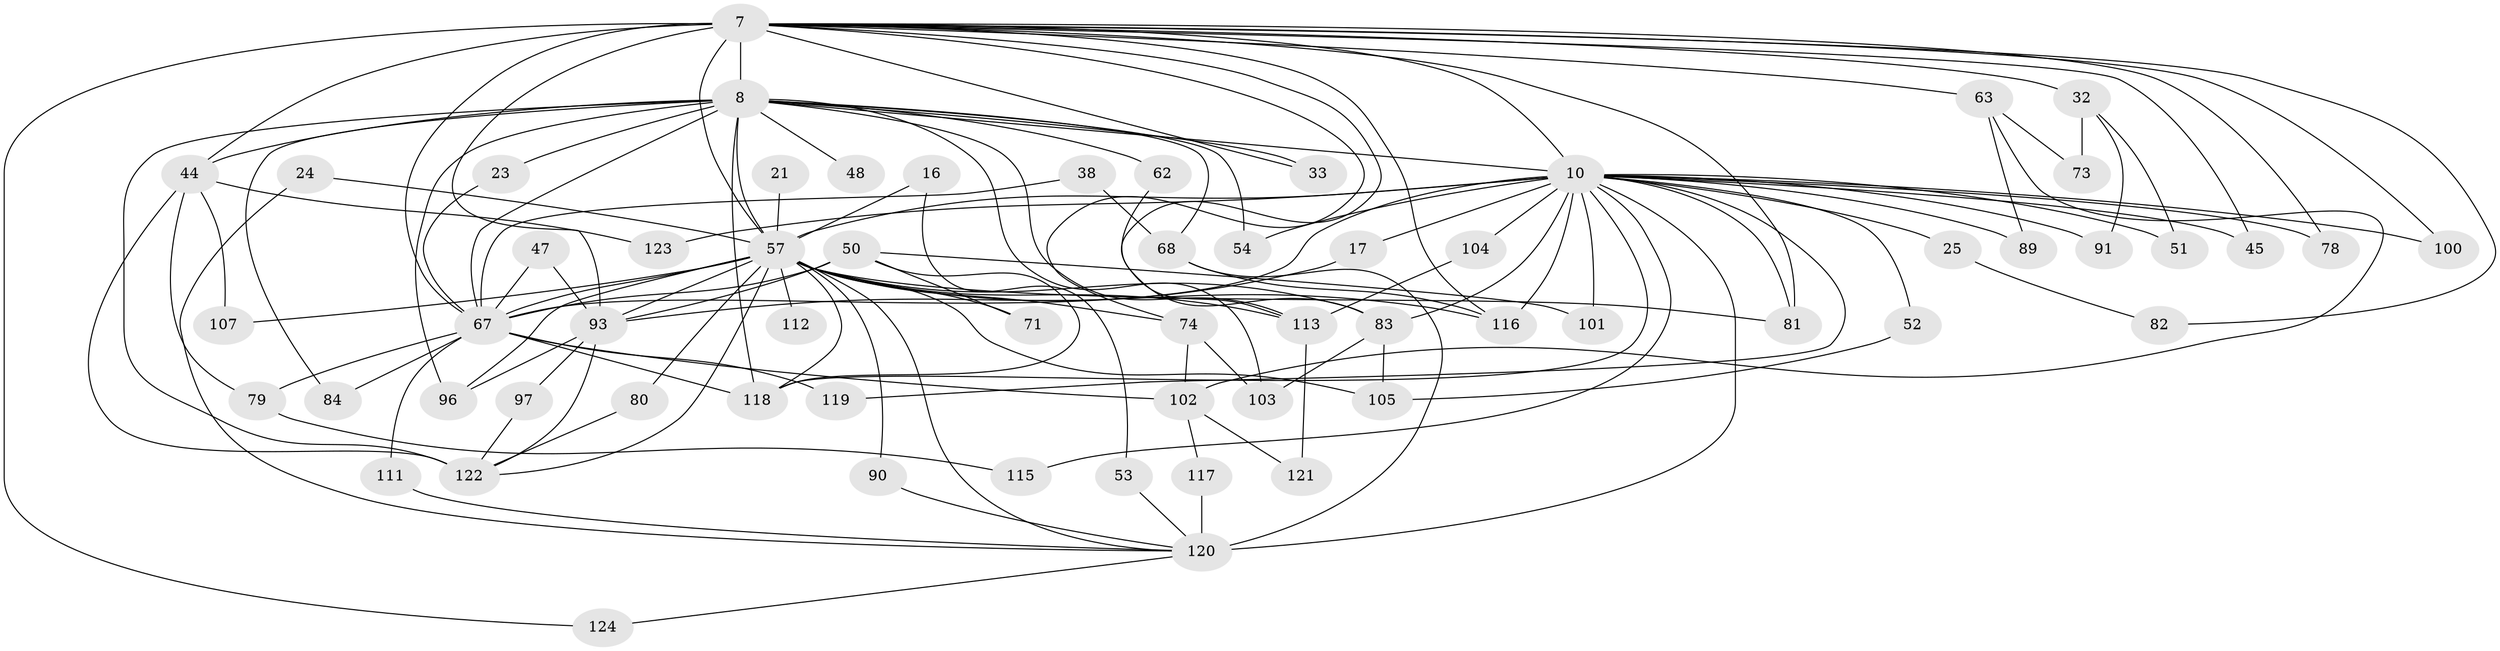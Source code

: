 // original degree distribution, {25: 0.024193548387096774, 20: 0.008064516129032258, 17: 0.008064516129032258, 21: 0.008064516129032258, 16: 0.008064516129032258, 19: 0.008064516129032258, 24: 0.016129032258064516, 4: 0.08064516129032258, 6: 0.024193548387096774, 9: 0.008064516129032258, 3: 0.20161290322580644, 2: 0.5161290322580645, 8: 0.008064516129032258, 5: 0.07258064516129033, 7: 0.008064516129032258}
// Generated by graph-tools (version 1.1) at 2025/45/03/09/25 04:45:53]
// undirected, 62 vertices, 129 edges
graph export_dot {
graph [start="1"]
  node [color=gray90,style=filled];
  7 [super="+2"];
  8 [super="+4"];
  10 [super="+6"];
  16;
  17;
  21;
  23;
  24;
  25;
  32;
  33;
  38 [super="+29"];
  44 [super="+30+27"];
  45;
  47;
  48;
  50 [super="+46"];
  51;
  52;
  53;
  54;
  57 [super="+11+9"];
  62;
  63;
  67 [super="+18+5"];
  68 [super="+20"];
  71;
  73;
  74 [super="+40"];
  78;
  79 [super="+69"];
  80;
  81 [super="+37"];
  82;
  83 [super="+59"];
  84;
  89;
  90;
  91;
  93 [super="+15+58"];
  96 [super="+75+88"];
  97;
  100;
  101;
  102 [super="+87"];
  103 [super="+95"];
  104;
  105 [super="+49+99"];
  107;
  111;
  112;
  113 [super="+66+109+108"];
  115;
  116 [super="+42+114"];
  117;
  118 [super="+76+61+41+110+72"];
  119;
  120 [super="+56+106+86"];
  121;
  122 [super="+98"];
  123 [super="+92"];
  124;
  7 -- 8 [weight=4];
  7 -- 10 [weight=4];
  7 -- 32 [weight=2];
  7 -- 44 [weight=3];
  7 -- 45;
  7 -- 63 [weight=2];
  7 -- 78;
  7 -- 93 [weight=3];
  7 -- 124;
  7 -- 74 [weight=2];
  7 -- 82;
  7 -- 33;
  7 -- 100;
  7 -- 113;
  7 -- 116;
  7 -- 67 [weight=4];
  7 -- 81;
  7 -- 57 [weight=4];
  8 -- 10 [weight=4];
  8 -- 23;
  8 -- 33;
  8 -- 54;
  8 -- 96 [weight=3];
  8 -- 48;
  8 -- 84;
  8 -- 122 [weight=3];
  8 -- 62;
  8 -- 44;
  8 -- 67 [weight=5];
  8 -- 118 [weight=4];
  8 -- 57 [weight=5];
  8 -- 103;
  8 -- 68;
  8 -- 113 [weight=4];
  10 -- 17;
  10 -- 25 [weight=2];
  10 -- 52;
  10 -- 54;
  10 -- 78;
  10 -- 91;
  10 -- 100;
  10 -- 101;
  10 -- 115;
  10 -- 116 [weight=3];
  10 -- 120 [weight=6];
  10 -- 83 [weight=2];
  10 -- 89;
  10 -- 104;
  10 -- 123;
  10 -- 45;
  10 -- 51;
  10 -- 119;
  10 -- 67 [weight=4];
  10 -- 81;
  10 -- 118 [weight=4];
  10 -- 57 [weight=4];
  16 -- 53;
  16 -- 57 [weight=2];
  17 -- 93;
  21 -- 57 [weight=2];
  23 -- 67;
  24 -- 120;
  24 -- 57;
  25 -- 82;
  32 -- 51;
  32 -- 73;
  32 -- 91;
  38 -- 67 [weight=2];
  38 -- 68;
  44 -- 107;
  44 -- 123 [weight=2];
  44 -- 79;
  44 -- 122 [weight=2];
  47 -- 93;
  47 -- 67;
  50 -- 101;
  50 -- 67 [weight=2];
  50 -- 71;
  50 -- 93;
  50 -- 118;
  52 -- 105;
  53 -- 120;
  57 -- 67 [weight=6];
  57 -- 105 [weight=4];
  57 -- 71;
  57 -- 74;
  57 -- 80;
  57 -- 81;
  57 -- 83;
  57 -- 90;
  57 -- 93 [weight=2];
  57 -- 96;
  57 -- 107;
  57 -- 112;
  57 -- 116;
  57 -- 118 [weight=2];
  57 -- 120 [weight=2];
  57 -- 122;
  57 -- 113 [weight=2];
  62 -- 83;
  63 -- 73;
  63 -- 89;
  63 -- 102;
  67 -- 79 [weight=2];
  67 -- 84;
  67 -- 102 [weight=2];
  67 -- 111;
  67 -- 119;
  67 -- 118;
  68 -- 116;
  68 -- 120;
  74 -- 102;
  74 -- 103;
  79 -- 115;
  80 -- 122;
  83 -- 103;
  83 -- 105;
  90 -- 120;
  93 -- 122;
  93 -- 97;
  93 -- 96;
  97 -- 122;
  102 -- 117;
  102 -- 121;
  104 -- 113;
  111 -- 120;
  113 -- 121;
  117 -- 120;
  120 -- 124;
}
